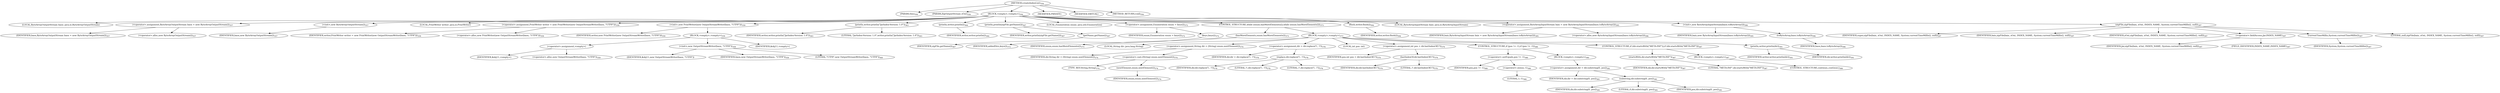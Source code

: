 digraph "createIndexList" {  
"625" [label = <(METHOD,createIndexList)<SUB>356</SUB>> ]
"626" [label = <(PARAM,this)<SUB>356</SUB>> ]
"627" [label = <(PARAM,ZipOutputStream zOut)<SUB>356</SUB>> ]
"628" [label = <(BLOCK,&lt;empty&gt;,&lt;empty&gt;)<SUB>356</SUB>> ]
"43" [label = <(LOCAL,ByteArrayOutputStream baos: java.io.ByteArrayOutputStream)> ]
"629" [label = <(&lt;operator&gt;.assignment,ByteArrayOutputStream baos = new ByteArrayOutputStream())<SUB>357</SUB>> ]
"630" [label = <(IDENTIFIER,baos,ByteArrayOutputStream baos = new ByteArrayOutputStream())<SUB>357</SUB>> ]
"631" [label = <(&lt;operator&gt;.alloc,new ByteArrayOutputStream())<SUB>357</SUB>> ]
"632" [label = <(&lt;init&gt;,new ByteArrayOutputStream())<SUB>357</SUB>> ]
"42" [label = <(IDENTIFIER,baos,new ByteArrayOutputStream())<SUB>357</SUB>> ]
"45" [label = <(LOCAL,PrintWriter writer: java.io.PrintWriter)> ]
"633" [label = <(&lt;operator&gt;.assignment,PrintWriter writer = new PrintWriter(new OutputStreamWriter(baos, &quot;UTF8&quot;)))<SUB>359</SUB>> ]
"634" [label = <(IDENTIFIER,writer,PrintWriter writer = new PrintWriter(new OutputStreamWriter(baos, &quot;UTF8&quot;)))<SUB>359</SUB>> ]
"635" [label = <(&lt;operator&gt;.alloc,new PrintWriter(new OutputStreamWriter(baos, &quot;UTF8&quot;)))<SUB>359</SUB>> ]
"636" [label = <(&lt;init&gt;,new PrintWriter(new OutputStreamWriter(baos, &quot;UTF8&quot;)))<SUB>359</SUB>> ]
"44" [label = <(IDENTIFIER,writer,new PrintWriter(new OutputStreamWriter(baos, &quot;UTF8&quot;)))<SUB>359</SUB>> ]
"637" [label = <(BLOCK,&lt;empty&gt;,&lt;empty&gt;)<SUB>359</SUB>> ]
"638" [label = <(&lt;operator&gt;.assignment,&lt;empty&gt;)> ]
"639" [label = <(IDENTIFIER,$obj11,&lt;empty&gt;)> ]
"640" [label = <(&lt;operator&gt;.alloc,new OutputStreamWriter(baos, &quot;UTF8&quot;))<SUB>359</SUB>> ]
"641" [label = <(&lt;init&gt;,new OutputStreamWriter(baos, &quot;UTF8&quot;))<SUB>359</SUB>> ]
"642" [label = <(IDENTIFIER,$obj11,new OutputStreamWriter(baos, &quot;UTF8&quot;))> ]
"643" [label = <(IDENTIFIER,baos,new OutputStreamWriter(baos, &quot;UTF8&quot;))<SUB>359</SUB>> ]
"644" [label = <(LITERAL,&quot;UTF8&quot;,new OutputStreamWriter(baos, &quot;UTF8&quot;))<SUB>360</SUB>> ]
"645" [label = <(IDENTIFIER,$obj11,&lt;empty&gt;)> ]
"646" [label = <(println,writer.println(&quot;JarIndex-Version: 1.0&quot;))<SUB>363</SUB>> ]
"647" [label = <(IDENTIFIER,writer,writer.println(&quot;JarIndex-Version: 1.0&quot;))<SUB>363</SUB>> ]
"648" [label = <(LITERAL,&quot;JarIndex-Version: 1.0&quot;,writer.println(&quot;JarIndex-Version: 1.0&quot;))<SUB>363</SUB>> ]
"649" [label = <(println,writer.println())<SUB>364</SUB>> ]
"650" [label = <(IDENTIFIER,writer,writer.println())<SUB>364</SUB>> ]
"651" [label = <(println,println(zipFile.getName()))<SUB>367</SUB>> ]
"652" [label = <(IDENTIFIER,writer,println(zipFile.getName()))<SUB>367</SUB>> ]
"653" [label = <(getName,getName())<SUB>367</SUB>> ]
"654" [label = <(IDENTIFIER,zipFile,getName())<SUB>367</SUB>> ]
"655" [label = <(LOCAL,Enumeration enum: java.util.Enumeration)> ]
"656" [label = <(&lt;operator&gt;.assignment,Enumeration enum = keys())<SUB>372</SUB>> ]
"657" [label = <(IDENTIFIER,enum,Enumeration enum = keys())<SUB>372</SUB>> ]
"658" [label = <(keys,keys())<SUB>372</SUB>> ]
"659" [label = <(IDENTIFIER,addedDirs,keys())<SUB>372</SUB>> ]
"660" [label = <(CONTROL_STRUCTURE,while (enum.hasMoreElements()),while (enum.hasMoreElements()))<SUB>373</SUB>> ]
"661" [label = <(hasMoreElements,enum.hasMoreElements())<SUB>373</SUB>> ]
"662" [label = <(IDENTIFIER,enum,enum.hasMoreElements())<SUB>373</SUB>> ]
"663" [label = <(BLOCK,&lt;empty&gt;,&lt;empty&gt;)<SUB>373</SUB>> ]
"664" [label = <(LOCAL,String dir: java.lang.String)> ]
"665" [label = <(&lt;operator&gt;.assignment,String dir = (String) enum.nextElement())<SUB>374</SUB>> ]
"666" [label = <(IDENTIFIER,dir,String dir = (String) enum.nextElement())<SUB>374</SUB>> ]
"667" [label = <(&lt;operator&gt;.cast,(String) enum.nextElement())<SUB>374</SUB>> ]
"668" [label = <(TYPE_REF,String,String)<SUB>374</SUB>> ]
"669" [label = <(nextElement,enum.nextElement())<SUB>374</SUB>> ]
"670" [label = <(IDENTIFIER,enum,enum.nextElement())<SUB>374</SUB>> ]
"671" [label = <(&lt;operator&gt;.assignment,dir = dir.replace('\\', '/'))<SUB>378</SUB>> ]
"672" [label = <(IDENTIFIER,dir,dir = dir.replace('\\', '/'))<SUB>378</SUB>> ]
"673" [label = <(replace,dir.replace('\\', '/'))<SUB>378</SUB>> ]
"674" [label = <(IDENTIFIER,dir,dir.replace('\\', '/'))<SUB>378</SUB>> ]
"675" [label = <(LITERAL,'\\',dir.replace('\\', '/'))<SUB>378</SUB>> ]
"676" [label = <(LITERAL,'/',dir.replace('\\', '/'))<SUB>378</SUB>> ]
"677" [label = <(LOCAL,int pos: int)> ]
"678" [label = <(&lt;operator&gt;.assignment,int pos = dir.lastIndexOf('/'))<SUB>379</SUB>> ]
"679" [label = <(IDENTIFIER,pos,int pos = dir.lastIndexOf('/'))<SUB>379</SUB>> ]
"680" [label = <(lastIndexOf,dir.lastIndexOf('/'))<SUB>379</SUB>> ]
"681" [label = <(IDENTIFIER,dir,dir.lastIndexOf('/'))<SUB>379</SUB>> ]
"682" [label = <(LITERAL,'/',dir.lastIndexOf('/'))<SUB>379</SUB>> ]
"683" [label = <(CONTROL_STRUCTURE,if (pos != -1),if (pos != -1))<SUB>380</SUB>> ]
"684" [label = <(&lt;operator&gt;.notEquals,pos != -1)<SUB>380</SUB>> ]
"685" [label = <(IDENTIFIER,pos,pos != -1)<SUB>380</SUB>> ]
"686" [label = <(&lt;operator&gt;.minus,-1)<SUB>380</SUB>> ]
"687" [label = <(LITERAL,1,-1)<SUB>380</SUB>> ]
"688" [label = <(BLOCK,&lt;empty&gt;,&lt;empty&gt;)<SUB>380</SUB>> ]
"689" [label = <(&lt;operator&gt;.assignment,dir = dir.substring(0, pos))<SUB>381</SUB>> ]
"690" [label = <(IDENTIFIER,dir,dir = dir.substring(0, pos))<SUB>381</SUB>> ]
"691" [label = <(substring,dir.substring(0, pos))<SUB>381</SUB>> ]
"692" [label = <(IDENTIFIER,dir,dir.substring(0, pos))<SUB>381</SUB>> ]
"693" [label = <(LITERAL,0,dir.substring(0, pos))<SUB>381</SUB>> ]
"694" [label = <(IDENTIFIER,pos,dir.substring(0, pos))<SUB>381</SUB>> ]
"695" [label = <(CONTROL_STRUCTURE,if (dir.startsWith(&quot;META-INF&quot;)),if (dir.startsWith(&quot;META-INF&quot;)))<SUB>387</SUB>> ]
"696" [label = <(startsWith,dir.startsWith(&quot;META-INF&quot;))<SUB>387</SUB>> ]
"697" [label = <(IDENTIFIER,dir,dir.startsWith(&quot;META-INF&quot;))<SUB>387</SUB>> ]
"698" [label = <(LITERAL,&quot;META-INF&quot;,dir.startsWith(&quot;META-INF&quot;))<SUB>387</SUB>> ]
"699" [label = <(BLOCK,&lt;empty&gt;,&lt;empty&gt;)<SUB>387</SUB>> ]
"700" [label = <(CONTROL_STRUCTURE,continue;,continue;)<SUB>388</SUB>> ]
"701" [label = <(println,writer.println(dir))<SUB>391</SUB>> ]
"702" [label = <(IDENTIFIER,writer,writer.println(dir))<SUB>391</SUB>> ]
"703" [label = <(IDENTIFIER,dir,writer.println(dir))<SUB>391</SUB>> ]
"704" [label = <(flush,writer.flush())<SUB>394</SUB>> ]
"705" [label = <(IDENTIFIER,writer,writer.flush())<SUB>394</SUB>> ]
"47" [label = <(LOCAL,ByteArrayInputStream bais: java.io.ByteArrayInputStream)> ]
"706" [label = <(&lt;operator&gt;.assignment,ByteArrayInputStream bais = new ByteArrayInputStream(baos.toByteArray()))<SUB>395</SUB>> ]
"707" [label = <(IDENTIFIER,bais,ByteArrayInputStream bais = new ByteArrayInputStream(baos.toByteArray()))<SUB>395</SUB>> ]
"708" [label = <(&lt;operator&gt;.alloc,new ByteArrayInputStream(baos.toByteArray()))<SUB>396</SUB>> ]
"709" [label = <(&lt;init&gt;,new ByteArrayInputStream(baos.toByteArray()))<SUB>396</SUB>> ]
"46" [label = <(IDENTIFIER,bais,new ByteArrayInputStream(baos.toByteArray()))<SUB>395</SUB>> ]
"710" [label = <(toByteArray,baos.toByteArray())<SUB>396</SUB>> ]
"711" [label = <(IDENTIFIER,baos,baos.toByteArray())<SUB>396</SUB>> ]
"712" [label = <(zipFile,zipFile(bais, zOut, INDEX_NAME, System.currentTimeMillis(), null))<SUB>397</SUB>> ]
"713" [label = <(IDENTIFIER,super,zipFile(bais, zOut, INDEX_NAME, System.currentTimeMillis(), null))<SUB>397</SUB>> ]
"714" [label = <(IDENTIFIER,bais,zipFile(bais, zOut, INDEX_NAME, System.currentTimeMillis(), null))<SUB>397</SUB>> ]
"715" [label = <(IDENTIFIER,zOut,zipFile(bais, zOut, INDEX_NAME, System.currentTimeMillis(), null))<SUB>397</SUB>> ]
"716" [label = <(&lt;operator&gt;.fieldAccess,Jar.INDEX_NAME)<SUB>397</SUB>> ]
"717" [label = <(IDENTIFIER,Jar,zipFile(bais, zOut, INDEX_NAME, System.currentTimeMillis(), null))<SUB>397</SUB>> ]
"718" [label = <(FIELD_IDENTIFIER,INDEX_NAME,INDEX_NAME)<SUB>397</SUB>> ]
"719" [label = <(currentTimeMillis,System.currentTimeMillis())<SUB>397</SUB>> ]
"720" [label = <(IDENTIFIER,System,System.currentTimeMillis())<SUB>397</SUB>> ]
"721" [label = <(LITERAL,null,zipFile(bais, zOut, INDEX_NAME, System.currentTimeMillis(), null))<SUB>397</SUB>> ]
"722" [label = <(MODIFIER,PRIVATE)> ]
"723" [label = <(MODIFIER,VIRTUAL)> ]
"724" [label = <(METHOD_RETURN,void)<SUB>356</SUB>> ]
  "625" -> "626" 
  "625" -> "627" 
  "625" -> "628" 
  "625" -> "722" 
  "625" -> "723" 
  "625" -> "724" 
  "628" -> "43" 
  "628" -> "629" 
  "628" -> "632" 
  "628" -> "45" 
  "628" -> "633" 
  "628" -> "636" 
  "628" -> "646" 
  "628" -> "649" 
  "628" -> "651" 
  "628" -> "655" 
  "628" -> "656" 
  "628" -> "660" 
  "628" -> "704" 
  "628" -> "47" 
  "628" -> "706" 
  "628" -> "709" 
  "628" -> "712" 
  "629" -> "630" 
  "629" -> "631" 
  "632" -> "42" 
  "633" -> "634" 
  "633" -> "635" 
  "636" -> "44" 
  "636" -> "637" 
  "637" -> "638" 
  "637" -> "641" 
  "637" -> "645" 
  "638" -> "639" 
  "638" -> "640" 
  "641" -> "642" 
  "641" -> "643" 
  "641" -> "644" 
  "646" -> "647" 
  "646" -> "648" 
  "649" -> "650" 
  "651" -> "652" 
  "651" -> "653" 
  "653" -> "654" 
  "656" -> "657" 
  "656" -> "658" 
  "658" -> "659" 
  "660" -> "661" 
  "660" -> "663" 
  "661" -> "662" 
  "663" -> "664" 
  "663" -> "665" 
  "663" -> "671" 
  "663" -> "677" 
  "663" -> "678" 
  "663" -> "683" 
  "663" -> "695" 
  "663" -> "701" 
  "665" -> "666" 
  "665" -> "667" 
  "667" -> "668" 
  "667" -> "669" 
  "669" -> "670" 
  "671" -> "672" 
  "671" -> "673" 
  "673" -> "674" 
  "673" -> "675" 
  "673" -> "676" 
  "678" -> "679" 
  "678" -> "680" 
  "680" -> "681" 
  "680" -> "682" 
  "683" -> "684" 
  "683" -> "688" 
  "684" -> "685" 
  "684" -> "686" 
  "686" -> "687" 
  "688" -> "689" 
  "689" -> "690" 
  "689" -> "691" 
  "691" -> "692" 
  "691" -> "693" 
  "691" -> "694" 
  "695" -> "696" 
  "695" -> "699" 
  "696" -> "697" 
  "696" -> "698" 
  "699" -> "700" 
  "701" -> "702" 
  "701" -> "703" 
  "704" -> "705" 
  "706" -> "707" 
  "706" -> "708" 
  "709" -> "46" 
  "709" -> "710" 
  "710" -> "711" 
  "712" -> "713" 
  "712" -> "714" 
  "712" -> "715" 
  "712" -> "716" 
  "712" -> "719" 
  "712" -> "721" 
  "716" -> "717" 
  "716" -> "718" 
  "719" -> "720" 
}
